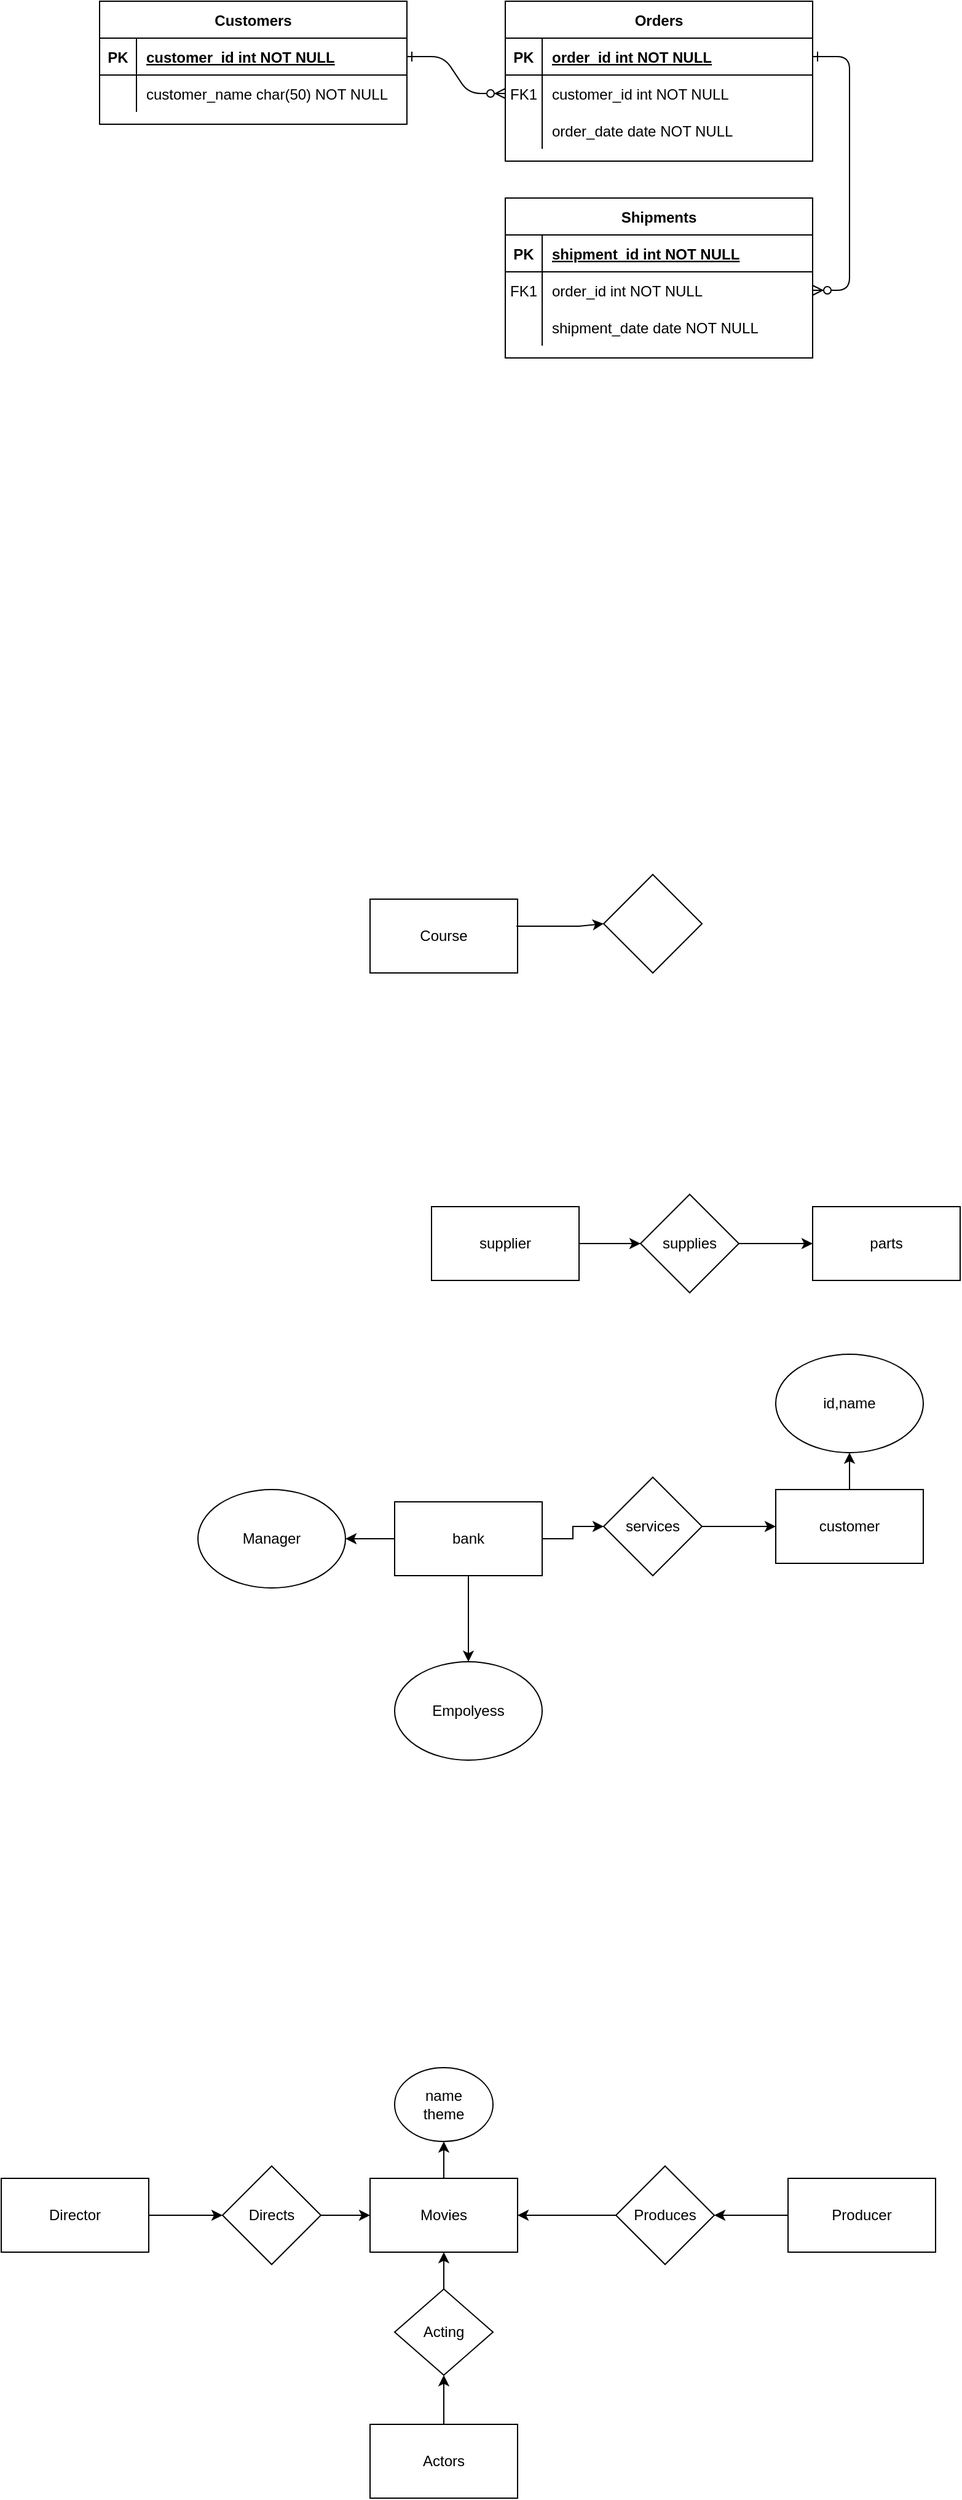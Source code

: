 <mxfile version="21.2.3" type="device">
  <diagram id="R2lEEEUBdFMjLlhIrx00" name="Page-1">
    <mxGraphModel dx="968" dy="569" grid="1" gridSize="10" guides="1" tooltips="1" connect="1" arrows="1" fold="1" page="1" pageScale="1" pageWidth="850" pageHeight="1100" math="0" shadow="0" extFonts="Permanent Marker^https://fonts.googleapis.com/css?family=Permanent+Marker">
      <root>
        <mxCell id="0" />
        <mxCell id="1" parent="0" />
        <mxCell id="C-vyLk0tnHw3VtMMgP7b-1" value="" style="edgeStyle=entityRelationEdgeStyle;endArrow=ERzeroToMany;startArrow=ERone;endFill=1;startFill=0;" parent="1" source="C-vyLk0tnHw3VtMMgP7b-24" target="C-vyLk0tnHw3VtMMgP7b-6" edge="1">
          <mxGeometry width="100" height="100" relative="1" as="geometry">
            <mxPoint x="340" y="720" as="sourcePoint" />
            <mxPoint x="440" y="620" as="targetPoint" />
          </mxGeometry>
        </mxCell>
        <mxCell id="C-vyLk0tnHw3VtMMgP7b-12" value="" style="edgeStyle=entityRelationEdgeStyle;endArrow=ERzeroToMany;startArrow=ERone;endFill=1;startFill=0;" parent="1" source="C-vyLk0tnHw3VtMMgP7b-3" target="C-vyLk0tnHw3VtMMgP7b-17" edge="1">
          <mxGeometry width="100" height="100" relative="1" as="geometry">
            <mxPoint x="400" y="180" as="sourcePoint" />
            <mxPoint x="460" y="205" as="targetPoint" />
          </mxGeometry>
        </mxCell>
        <mxCell id="C-vyLk0tnHw3VtMMgP7b-2" value="Orders" style="shape=table;startSize=30;container=1;collapsible=1;childLayout=tableLayout;fixedRows=1;rowLines=0;fontStyle=1;align=center;resizeLast=1;" parent="1" vertex="1">
          <mxGeometry x="450" y="120" width="250" height="130" as="geometry" />
        </mxCell>
        <mxCell id="C-vyLk0tnHw3VtMMgP7b-3" value="" style="shape=partialRectangle;collapsible=0;dropTarget=0;pointerEvents=0;fillColor=none;points=[[0,0.5],[1,0.5]];portConstraint=eastwest;top=0;left=0;right=0;bottom=1;" parent="C-vyLk0tnHw3VtMMgP7b-2" vertex="1">
          <mxGeometry y="30" width="250" height="30" as="geometry" />
        </mxCell>
        <mxCell id="C-vyLk0tnHw3VtMMgP7b-4" value="PK" style="shape=partialRectangle;overflow=hidden;connectable=0;fillColor=none;top=0;left=0;bottom=0;right=0;fontStyle=1;" parent="C-vyLk0tnHw3VtMMgP7b-3" vertex="1">
          <mxGeometry width="30" height="30" as="geometry" />
        </mxCell>
        <mxCell id="C-vyLk0tnHw3VtMMgP7b-5" value="order_id int NOT NULL " style="shape=partialRectangle;overflow=hidden;connectable=0;fillColor=none;top=0;left=0;bottom=0;right=0;align=left;spacingLeft=6;fontStyle=5;" parent="C-vyLk0tnHw3VtMMgP7b-3" vertex="1">
          <mxGeometry x="30" width="220" height="30" as="geometry" />
        </mxCell>
        <mxCell id="C-vyLk0tnHw3VtMMgP7b-6" value="" style="shape=partialRectangle;collapsible=0;dropTarget=0;pointerEvents=0;fillColor=none;points=[[0,0.5],[1,0.5]];portConstraint=eastwest;top=0;left=0;right=0;bottom=0;" parent="C-vyLk0tnHw3VtMMgP7b-2" vertex="1">
          <mxGeometry y="60" width="250" height="30" as="geometry" />
        </mxCell>
        <mxCell id="C-vyLk0tnHw3VtMMgP7b-7" value="FK1" style="shape=partialRectangle;overflow=hidden;connectable=0;fillColor=none;top=0;left=0;bottom=0;right=0;" parent="C-vyLk0tnHw3VtMMgP7b-6" vertex="1">
          <mxGeometry width="30" height="30" as="geometry" />
        </mxCell>
        <mxCell id="C-vyLk0tnHw3VtMMgP7b-8" value="customer_id int NOT NULL" style="shape=partialRectangle;overflow=hidden;connectable=0;fillColor=none;top=0;left=0;bottom=0;right=0;align=left;spacingLeft=6;" parent="C-vyLk0tnHw3VtMMgP7b-6" vertex="1">
          <mxGeometry x="30" width="220" height="30" as="geometry" />
        </mxCell>
        <mxCell id="C-vyLk0tnHw3VtMMgP7b-9" value="" style="shape=partialRectangle;collapsible=0;dropTarget=0;pointerEvents=0;fillColor=none;points=[[0,0.5],[1,0.5]];portConstraint=eastwest;top=0;left=0;right=0;bottom=0;" parent="C-vyLk0tnHw3VtMMgP7b-2" vertex="1">
          <mxGeometry y="90" width="250" height="30" as="geometry" />
        </mxCell>
        <mxCell id="C-vyLk0tnHw3VtMMgP7b-10" value="" style="shape=partialRectangle;overflow=hidden;connectable=0;fillColor=none;top=0;left=0;bottom=0;right=0;" parent="C-vyLk0tnHw3VtMMgP7b-9" vertex="1">
          <mxGeometry width="30" height="30" as="geometry" />
        </mxCell>
        <mxCell id="C-vyLk0tnHw3VtMMgP7b-11" value="order_date date NOT NULL" style="shape=partialRectangle;overflow=hidden;connectable=0;fillColor=none;top=0;left=0;bottom=0;right=0;align=left;spacingLeft=6;" parent="C-vyLk0tnHw3VtMMgP7b-9" vertex="1">
          <mxGeometry x="30" width="220" height="30" as="geometry" />
        </mxCell>
        <mxCell id="C-vyLk0tnHw3VtMMgP7b-13" value="Shipments" style="shape=table;startSize=30;container=1;collapsible=1;childLayout=tableLayout;fixedRows=1;rowLines=0;fontStyle=1;align=center;resizeLast=1;" parent="1" vertex="1">
          <mxGeometry x="450" y="280" width="250" height="130" as="geometry" />
        </mxCell>
        <mxCell id="C-vyLk0tnHw3VtMMgP7b-14" value="" style="shape=partialRectangle;collapsible=0;dropTarget=0;pointerEvents=0;fillColor=none;points=[[0,0.5],[1,0.5]];portConstraint=eastwest;top=0;left=0;right=0;bottom=1;" parent="C-vyLk0tnHw3VtMMgP7b-13" vertex="1">
          <mxGeometry y="30" width="250" height="30" as="geometry" />
        </mxCell>
        <mxCell id="C-vyLk0tnHw3VtMMgP7b-15" value="PK" style="shape=partialRectangle;overflow=hidden;connectable=0;fillColor=none;top=0;left=0;bottom=0;right=0;fontStyle=1;" parent="C-vyLk0tnHw3VtMMgP7b-14" vertex="1">
          <mxGeometry width="30" height="30" as="geometry" />
        </mxCell>
        <mxCell id="C-vyLk0tnHw3VtMMgP7b-16" value="shipment_id int NOT NULL " style="shape=partialRectangle;overflow=hidden;connectable=0;fillColor=none;top=0;left=0;bottom=0;right=0;align=left;spacingLeft=6;fontStyle=5;" parent="C-vyLk0tnHw3VtMMgP7b-14" vertex="1">
          <mxGeometry x="30" width="220" height="30" as="geometry" />
        </mxCell>
        <mxCell id="C-vyLk0tnHw3VtMMgP7b-17" value="" style="shape=partialRectangle;collapsible=0;dropTarget=0;pointerEvents=0;fillColor=none;points=[[0,0.5],[1,0.5]];portConstraint=eastwest;top=0;left=0;right=0;bottom=0;" parent="C-vyLk0tnHw3VtMMgP7b-13" vertex="1">
          <mxGeometry y="60" width="250" height="30" as="geometry" />
        </mxCell>
        <mxCell id="C-vyLk0tnHw3VtMMgP7b-18" value="FK1" style="shape=partialRectangle;overflow=hidden;connectable=0;fillColor=none;top=0;left=0;bottom=0;right=0;" parent="C-vyLk0tnHw3VtMMgP7b-17" vertex="1">
          <mxGeometry width="30" height="30" as="geometry" />
        </mxCell>
        <mxCell id="C-vyLk0tnHw3VtMMgP7b-19" value="order_id int NOT NULL" style="shape=partialRectangle;overflow=hidden;connectable=0;fillColor=none;top=0;left=0;bottom=0;right=0;align=left;spacingLeft=6;" parent="C-vyLk0tnHw3VtMMgP7b-17" vertex="1">
          <mxGeometry x="30" width="220" height="30" as="geometry" />
        </mxCell>
        <mxCell id="C-vyLk0tnHw3VtMMgP7b-20" value="" style="shape=partialRectangle;collapsible=0;dropTarget=0;pointerEvents=0;fillColor=none;points=[[0,0.5],[1,0.5]];portConstraint=eastwest;top=0;left=0;right=0;bottom=0;" parent="C-vyLk0tnHw3VtMMgP7b-13" vertex="1">
          <mxGeometry y="90" width="250" height="30" as="geometry" />
        </mxCell>
        <mxCell id="C-vyLk0tnHw3VtMMgP7b-21" value="" style="shape=partialRectangle;overflow=hidden;connectable=0;fillColor=none;top=0;left=0;bottom=0;right=0;" parent="C-vyLk0tnHw3VtMMgP7b-20" vertex="1">
          <mxGeometry width="30" height="30" as="geometry" />
        </mxCell>
        <mxCell id="C-vyLk0tnHw3VtMMgP7b-22" value="shipment_date date NOT NULL" style="shape=partialRectangle;overflow=hidden;connectable=0;fillColor=none;top=0;left=0;bottom=0;right=0;align=left;spacingLeft=6;" parent="C-vyLk0tnHw3VtMMgP7b-20" vertex="1">
          <mxGeometry x="30" width="220" height="30" as="geometry" />
        </mxCell>
        <mxCell id="C-vyLk0tnHw3VtMMgP7b-23" value="Customers" style="shape=table;startSize=30;container=1;collapsible=1;childLayout=tableLayout;fixedRows=1;rowLines=0;fontStyle=1;align=center;resizeLast=1;" parent="1" vertex="1">
          <mxGeometry x="120" y="120" width="250" height="100" as="geometry" />
        </mxCell>
        <mxCell id="C-vyLk0tnHw3VtMMgP7b-24" value="" style="shape=partialRectangle;collapsible=0;dropTarget=0;pointerEvents=0;fillColor=none;points=[[0,0.5],[1,0.5]];portConstraint=eastwest;top=0;left=0;right=0;bottom=1;" parent="C-vyLk0tnHw3VtMMgP7b-23" vertex="1">
          <mxGeometry y="30" width="250" height="30" as="geometry" />
        </mxCell>
        <mxCell id="C-vyLk0tnHw3VtMMgP7b-25" value="PK" style="shape=partialRectangle;overflow=hidden;connectable=0;fillColor=none;top=0;left=0;bottom=0;right=0;fontStyle=1;" parent="C-vyLk0tnHw3VtMMgP7b-24" vertex="1">
          <mxGeometry width="30" height="30" as="geometry" />
        </mxCell>
        <mxCell id="C-vyLk0tnHw3VtMMgP7b-26" value="customer_id int NOT NULL " style="shape=partialRectangle;overflow=hidden;connectable=0;fillColor=none;top=0;left=0;bottom=0;right=0;align=left;spacingLeft=6;fontStyle=5;" parent="C-vyLk0tnHw3VtMMgP7b-24" vertex="1">
          <mxGeometry x="30" width="220" height="30" as="geometry" />
        </mxCell>
        <mxCell id="C-vyLk0tnHw3VtMMgP7b-27" value="" style="shape=partialRectangle;collapsible=0;dropTarget=0;pointerEvents=0;fillColor=none;points=[[0,0.5],[1,0.5]];portConstraint=eastwest;top=0;left=0;right=0;bottom=0;" parent="C-vyLk0tnHw3VtMMgP7b-23" vertex="1">
          <mxGeometry y="60" width="250" height="30" as="geometry" />
        </mxCell>
        <mxCell id="C-vyLk0tnHw3VtMMgP7b-28" value="" style="shape=partialRectangle;overflow=hidden;connectable=0;fillColor=none;top=0;left=0;bottom=0;right=0;" parent="C-vyLk0tnHw3VtMMgP7b-27" vertex="1">
          <mxGeometry width="30" height="30" as="geometry" />
        </mxCell>
        <mxCell id="C-vyLk0tnHw3VtMMgP7b-29" value="customer_name char(50) NOT NULL" style="shape=partialRectangle;overflow=hidden;connectable=0;fillColor=none;top=0;left=0;bottom=0;right=0;align=left;spacingLeft=6;" parent="C-vyLk0tnHw3VtMMgP7b-27" vertex="1">
          <mxGeometry x="30" width="220" height="30" as="geometry" />
        </mxCell>
        <mxCell id="XoLzpjCUwXXWvG9uW75u-1" value="Course" style="rounded=0;whiteSpace=wrap;html=1;" vertex="1" parent="1">
          <mxGeometry x="340" y="850" width="120" height="60" as="geometry" />
        </mxCell>
        <mxCell id="XoLzpjCUwXXWvG9uW75u-2" value="" style="rhombus;whiteSpace=wrap;html=1;" vertex="1" parent="1">
          <mxGeometry x="530" y="830" width="80" height="80" as="geometry" />
        </mxCell>
        <mxCell id="XoLzpjCUwXXWvG9uW75u-3" value="" style="endArrow=classic;html=1;rounded=0;exitX=0.992;exitY=0.367;exitDx=0;exitDy=0;exitPerimeter=0;entryX=0;entryY=0.5;entryDx=0;entryDy=0;" edge="1" parent="1" source="XoLzpjCUwXXWvG9uW75u-1" target="XoLzpjCUwXXWvG9uW75u-2">
          <mxGeometry width="50" height="50" relative="1" as="geometry">
            <mxPoint x="490" y="910" as="sourcePoint" />
            <mxPoint x="540" y="860" as="targetPoint" />
            <Array as="points">
              <mxPoint x="510" y="872" />
              <mxPoint x="530" y="870" />
            </Array>
          </mxGeometry>
        </mxCell>
        <mxCell id="XoLzpjCUwXXWvG9uW75u-8" value="" style="edgeStyle=orthogonalEdgeStyle;rounded=0;orthogonalLoop=1;jettySize=auto;html=1;" edge="1" parent="1" source="XoLzpjCUwXXWvG9uW75u-4" target="XoLzpjCUwXXWvG9uW75u-5">
          <mxGeometry relative="1" as="geometry" />
        </mxCell>
        <mxCell id="XoLzpjCUwXXWvG9uW75u-4" value="supplier" style="rounded=0;whiteSpace=wrap;html=1;" vertex="1" parent="1">
          <mxGeometry x="390" y="1100" width="120" height="60" as="geometry" />
        </mxCell>
        <mxCell id="XoLzpjCUwXXWvG9uW75u-7" value="" style="edgeStyle=orthogonalEdgeStyle;rounded=0;orthogonalLoop=1;jettySize=auto;html=1;" edge="1" parent="1" source="XoLzpjCUwXXWvG9uW75u-5" target="XoLzpjCUwXXWvG9uW75u-6">
          <mxGeometry relative="1" as="geometry" />
        </mxCell>
        <mxCell id="XoLzpjCUwXXWvG9uW75u-5" value="supplies" style="rhombus;whiteSpace=wrap;html=1;" vertex="1" parent="1">
          <mxGeometry x="560" y="1090" width="80" height="80" as="geometry" />
        </mxCell>
        <mxCell id="XoLzpjCUwXXWvG9uW75u-6" value="parts" style="whiteSpace=wrap;html=1;" vertex="1" parent="1">
          <mxGeometry x="700" y="1100" width="120" height="60" as="geometry" />
        </mxCell>
        <mxCell id="XoLzpjCUwXXWvG9uW75u-12" value="" style="edgeStyle=orthogonalEdgeStyle;rounded=0;orthogonalLoop=1;jettySize=auto;html=1;" edge="1" parent="1" source="XoLzpjCUwXXWvG9uW75u-9">
          <mxGeometry relative="1" as="geometry">
            <mxPoint x="320" y="1370" as="targetPoint" />
          </mxGeometry>
        </mxCell>
        <mxCell id="XoLzpjCUwXXWvG9uW75u-14" value="" style="edgeStyle=orthogonalEdgeStyle;rounded=0;orthogonalLoop=1;jettySize=auto;html=1;" edge="1" parent="1" source="XoLzpjCUwXXWvG9uW75u-9" target="XoLzpjCUwXXWvG9uW75u-13">
          <mxGeometry relative="1" as="geometry" />
        </mxCell>
        <mxCell id="XoLzpjCUwXXWvG9uW75u-19" value="" style="edgeStyle=orthogonalEdgeStyle;rounded=0;orthogonalLoop=1;jettySize=auto;html=1;" edge="1" parent="1" source="XoLzpjCUwXXWvG9uW75u-9">
          <mxGeometry relative="1" as="geometry">
            <mxPoint x="420" y="1470" as="targetPoint" />
          </mxGeometry>
        </mxCell>
        <mxCell id="XoLzpjCUwXXWvG9uW75u-9" value="bank" style="rounded=0;whiteSpace=wrap;html=1;" vertex="1" parent="1">
          <mxGeometry x="360" y="1340" width="120" height="60" as="geometry" />
        </mxCell>
        <mxCell id="XoLzpjCUwXXWvG9uW75u-16" value="" style="edgeStyle=orthogonalEdgeStyle;rounded=0;orthogonalLoop=1;jettySize=auto;html=1;" edge="1" parent="1" source="XoLzpjCUwXXWvG9uW75u-13" target="XoLzpjCUwXXWvG9uW75u-15">
          <mxGeometry relative="1" as="geometry" />
        </mxCell>
        <mxCell id="XoLzpjCUwXXWvG9uW75u-13" value="services" style="rhombus;whiteSpace=wrap;html=1;" vertex="1" parent="1">
          <mxGeometry x="530" y="1320" width="80" height="80" as="geometry" />
        </mxCell>
        <mxCell id="XoLzpjCUwXXWvG9uW75u-27" value="" style="edgeStyle=orthogonalEdgeStyle;rounded=0;orthogonalLoop=1;jettySize=auto;html=1;" edge="1" parent="1" source="XoLzpjCUwXXWvG9uW75u-15" target="XoLzpjCUwXXWvG9uW75u-26">
          <mxGeometry relative="1" as="geometry" />
        </mxCell>
        <mxCell id="XoLzpjCUwXXWvG9uW75u-15" value="customer" style="whiteSpace=wrap;html=1;" vertex="1" parent="1">
          <mxGeometry x="670" y="1330" width="120" height="60" as="geometry" />
        </mxCell>
        <mxCell id="XoLzpjCUwXXWvG9uW75u-17" value="Manager" style="ellipse;whiteSpace=wrap;html=1;" vertex="1" parent="1">
          <mxGeometry x="200" y="1330" width="120" height="80" as="geometry" />
        </mxCell>
        <mxCell id="XoLzpjCUwXXWvG9uW75u-23" value="Empolyess" style="ellipse;whiteSpace=wrap;html=1;" vertex="1" parent="1">
          <mxGeometry x="360" y="1470" width="120" height="80" as="geometry" />
        </mxCell>
        <mxCell id="XoLzpjCUwXXWvG9uW75u-26" value="id,name" style="ellipse;whiteSpace=wrap;html=1;" vertex="1" parent="1">
          <mxGeometry x="670" y="1220" width="120" height="80" as="geometry" />
        </mxCell>
        <mxCell id="XoLzpjCUwXXWvG9uW75u-28" value="Movies" style="rounded=0;whiteSpace=wrap;html=1;" vertex="1" parent="1">
          <mxGeometry x="340" y="1890" width="120" height="60" as="geometry" />
        </mxCell>
        <mxCell id="XoLzpjCUwXXWvG9uW75u-39" value="" style="edgeStyle=orthogonalEdgeStyle;rounded=0;orthogonalLoop=1;jettySize=auto;html=1;" edge="1" parent="1" source="XoLzpjCUwXXWvG9uW75u-29" target="XoLzpjCUwXXWvG9uW75u-36">
          <mxGeometry relative="1" as="geometry" />
        </mxCell>
        <mxCell id="XoLzpjCUwXXWvG9uW75u-29" value="Actors" style="whiteSpace=wrap;html=1;rounded=0;" vertex="1" parent="1">
          <mxGeometry x="340" y="2090" width="120" height="60" as="geometry" />
        </mxCell>
        <mxCell id="XoLzpjCUwXXWvG9uW75u-33" value="" style="rounded=0;whiteSpace=wrap;html=1;" vertex="1" parent="1">
          <mxGeometry x="340" y="1890" width="120" height="60" as="geometry" />
        </mxCell>
        <mxCell id="XoLzpjCUwXXWvG9uW75u-50" value="" style="edgeStyle=orthogonalEdgeStyle;rounded=0;orthogonalLoop=1;jettySize=auto;html=1;" edge="1" parent="1" source="XoLzpjCUwXXWvG9uW75u-34" target="XoLzpjCUwXXWvG9uW75u-49">
          <mxGeometry relative="1" as="geometry" />
        </mxCell>
        <mxCell id="XoLzpjCUwXXWvG9uW75u-34" value="Movies" style="rounded=0;whiteSpace=wrap;html=1;" vertex="1" parent="1">
          <mxGeometry x="340" y="1890" width="120" height="60" as="geometry" />
        </mxCell>
        <mxCell id="XoLzpjCUwXXWvG9uW75u-41" value="" style="edgeStyle=orthogonalEdgeStyle;rounded=0;orthogonalLoop=1;jettySize=auto;html=1;" edge="1" parent="1" source="XoLzpjCUwXXWvG9uW75u-35" target="XoLzpjCUwXXWvG9uW75u-37">
          <mxGeometry relative="1" as="geometry" />
        </mxCell>
        <mxCell id="XoLzpjCUwXXWvG9uW75u-35" value="Producer" style="rounded=0;whiteSpace=wrap;html=1;" vertex="1" parent="1">
          <mxGeometry x="680" y="1890" width="120" height="60" as="geometry" />
        </mxCell>
        <mxCell id="XoLzpjCUwXXWvG9uW75u-40" value="" style="edgeStyle=orthogonalEdgeStyle;rounded=0;orthogonalLoop=1;jettySize=auto;html=1;" edge="1" parent="1" source="XoLzpjCUwXXWvG9uW75u-36" target="XoLzpjCUwXXWvG9uW75u-34">
          <mxGeometry relative="1" as="geometry" />
        </mxCell>
        <mxCell id="XoLzpjCUwXXWvG9uW75u-36" value="Acting" style="rhombus;whiteSpace=wrap;html=1;" vertex="1" parent="1">
          <mxGeometry x="360" y="1980" width="80" height="70" as="geometry" />
        </mxCell>
        <mxCell id="XoLzpjCUwXXWvG9uW75u-44" value="" style="edgeStyle=orthogonalEdgeStyle;rounded=0;orthogonalLoop=1;jettySize=auto;html=1;" edge="1" parent="1" source="XoLzpjCUwXXWvG9uW75u-37" target="XoLzpjCUwXXWvG9uW75u-34">
          <mxGeometry relative="1" as="geometry" />
        </mxCell>
        <mxCell id="XoLzpjCUwXXWvG9uW75u-37" value="Produces" style="rhombus;whiteSpace=wrap;html=1;" vertex="1" parent="1">
          <mxGeometry x="540" y="1880" width="80" height="80" as="geometry" />
        </mxCell>
        <mxCell id="XoLzpjCUwXXWvG9uW75u-47" value="" style="edgeStyle=orthogonalEdgeStyle;rounded=0;orthogonalLoop=1;jettySize=auto;html=1;" edge="1" parent="1" source="XoLzpjCUwXXWvG9uW75u-45" target="XoLzpjCUwXXWvG9uW75u-46">
          <mxGeometry relative="1" as="geometry" />
        </mxCell>
        <mxCell id="XoLzpjCUwXXWvG9uW75u-45" value="Director" style="rounded=0;whiteSpace=wrap;html=1;" vertex="1" parent="1">
          <mxGeometry x="40" y="1890" width="120" height="60" as="geometry" />
        </mxCell>
        <mxCell id="XoLzpjCUwXXWvG9uW75u-48" value="" style="edgeStyle=orthogonalEdgeStyle;rounded=0;orthogonalLoop=1;jettySize=auto;html=1;" edge="1" parent="1" source="XoLzpjCUwXXWvG9uW75u-46" target="XoLzpjCUwXXWvG9uW75u-34">
          <mxGeometry relative="1" as="geometry" />
        </mxCell>
        <mxCell id="XoLzpjCUwXXWvG9uW75u-46" value="Directs" style="rhombus;whiteSpace=wrap;html=1;rounded=0;" vertex="1" parent="1">
          <mxGeometry x="220" y="1880" width="80" height="80" as="geometry" />
        </mxCell>
        <mxCell id="XoLzpjCUwXXWvG9uW75u-49" value="name&lt;br&gt;theme" style="ellipse;whiteSpace=wrap;html=1;" vertex="1" parent="1">
          <mxGeometry x="360" y="1800" width="80" height="60" as="geometry" />
        </mxCell>
      </root>
    </mxGraphModel>
  </diagram>
</mxfile>
